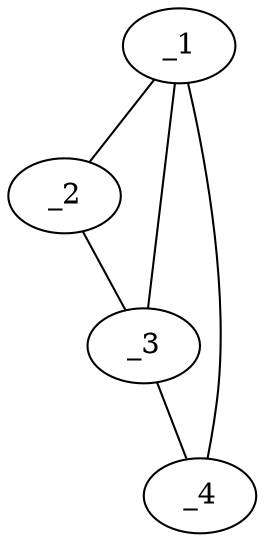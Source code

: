 graph obj39_325 {
	_1	 [dim=64,
		histo1="0.988789",
		histo10=0,
		histo11=0,
		histo12=0,
		histo13=0,
		histo14=0,
		histo15=0,
		histo16=0,
		histo17="0.0029148",
		histo18="0.00134529",
		histo19=0,
		histo2="0.00156951",
		histo20=0,
		histo21=0,
		histo22="0.00538117",
		histo23=0,
		histo24=0,
		histo25=0,
		histo26=0,
		histo27=0,
		histo28=0,
		histo29=0,
		histo3=0,
		histo30=0,
		histo31=0,
		histo32=0,
		histo33=0,
		histo34=0,
		histo35=0,
		histo36=0,
		histo37=0,
		histo38=0,
		histo39=0,
		histo4=0,
		histo40=0,
		histo41=0,
		histo42=0,
		histo43=0,
		histo44=0,
		histo45=0,
		histo46=0,
		histo47=0,
		histo48=0,
		histo49=0,
		histo5=0,
		histo50=0,
		histo51=0,
		histo52=0,
		histo53=0,
		histo54=0,
		histo55=0,
		histo56=0,
		histo57=0,
		histo58=0,
		histo59=0,
		histo6=0,
		histo60=0,
		histo61=0,
		histo62=0,
		histo63=0,
		histo64=0,
		histo7=0,
		histo8=0,
		histo9=0];
	_2	 [dim=64,
		histo1=0,
		histo10=0,
		histo11=0,
		histo12=0,
		histo13=0,
		histo14=0,
		histo15=0,
		histo16=0,
		histo17=0,
		histo18=0,
		histo19=0,
		histo2=0,
		histo20=0,
		histo21=0,
		histo22="0.00920528",
		histo23=0,
		histo24=0,
		histo25=0,
		histo26=0,
		histo27="0.00460264",
		histo28=0,
		histo29=0,
		histo3=0,
		histo30=0,
		histo31=0,
		histo32=0,
		histo33=0,
		histo34=0,
		histo35=0,
		histo36=0,
		histo37=0,
		histo38="0.00153421",
		histo39="0.000306843",
		histo4=0,
		histo40=0,
		histo41=0,
		histo42="0.000613685",
		histo43="0.315127",
		histo44="0.00552317",
		histo45=0,
		histo46=0,
		histo47=0,
		histo48="0.00184106",
		histo49=0,
		histo5=0,
		histo50=0,
		histo51=0,
		histo52=0,
		histo53=0,
		histo54=0,
		histo55=0,
		histo56=0,
		histo57=0,
		histo58=0,
		histo59="0.00981896",
		histo6=0,
		histo60="0.00398895",
		histo61=0,
		histo62=0,
		histo63="0.00153421",
		histo64="0.645904",
		histo7=0,
		histo8=0,
		histo9=0];
	_1 -- _2	 [boundary=150];
	_3	 [dim=64,
		histo1="0.0903826",
		histo10=0,
		histo11=0,
		histo12=0,
		histo13=0,
		histo14=0,
		histo15=0,
		histo16=0,
		histo17=0,
		histo18="0.0015795",
		histo19=0,
		histo2="0.349245",
		histo20=0,
		histo21="0.0001755",
		histo22="0.24921",
		histo23="0.138645",
		histo24="0.00719551",
		histo25=0,
		histo26="0.000351",
		histo27="0.0240435",
		histo28="0.004563",
		histo29=0,
		histo3="0.002106",
		histo30=0,
		histo31=0,
		histo32=0,
		histo33=0,
		histo34=0,
		histo35=0,
		histo36=0,
		histo37=0,
		histo38=0,
		histo39="0.000526501",
		histo4=0,
		histo40=0,
		histo41=0,
		histo42=0,
		histo43="0.012636",
		histo44="0.003861",
		histo45=0,
		histo46=0,
		histo47=0,
		histo48="0.000877501",
		histo49=0,
		histo5="0.001404",
		histo50=0,
		histo51=0,
		histo52=0,
		histo53=0,
		histo54=0,
		histo55=0,
		histo56=0,
		histo57=0,
		histo58=0,
		histo59=0,
		histo6="0.0989821",
		histo60=0,
		histo61=0,
		histo62=0,
		histo63=0,
		histo64="0.0001755",
		histo7="0.01404",
		histo8=0,
		histo9=0];
	_1 -- _3	 [boundary=482];
	_4	 [dim=64,
		histo1="0.0074149",
		histo10=0,
		histo11=0,
		histo12=0,
		histo13=0,
		histo14=0,
		histo15=0,
		histo16=0,
		histo17=0,
		histo18=0,
		histo19=0,
		histo2="0.176946",
		histo20=0,
		histo21=0,
		histo22=0,
		histo23="0.00539265",
		histo24="0.041119",
		histo25=0,
		histo26=0,
		histo27=0,
		histo28="0.00101112",
		histo29=0,
		histo3="0.301314",
		histo30=0,
		histo31=0,
		histo32=0,
		histo33=0,
		histo34=0,
		histo35=0,
		histo36=0,
		histo37=0,
		histo38=0,
		histo39=0,
		histo4="0.25851",
		histo40=0,
		histo41=0,
		histo42=0,
		histo43=0,
		histo44=0,
		histo45=0,
		histo46=0,
		histo47=0,
		histo48=0,
		histo49=0,
		histo5=0,
		histo50=0,
		histo51=0,
		histo52=0,
		histo53=0,
		histo54=0,
		histo55=0,
		histo56=0,
		histo57=0,
		histo58=0,
		histo59=0,
		histo6="0.00370745",
		histo60=0,
		histo61=0,
		histo62=0,
		histo63=0,
		histo64=0,
		histo7="0.0758342",
		histo8="0.12875",
		histo9=0];
	_1 -- _4	 [boundary=70];
	_2 -- _3	 [boundary=226];
	_3 -- _4	 [boundary=607];
}
